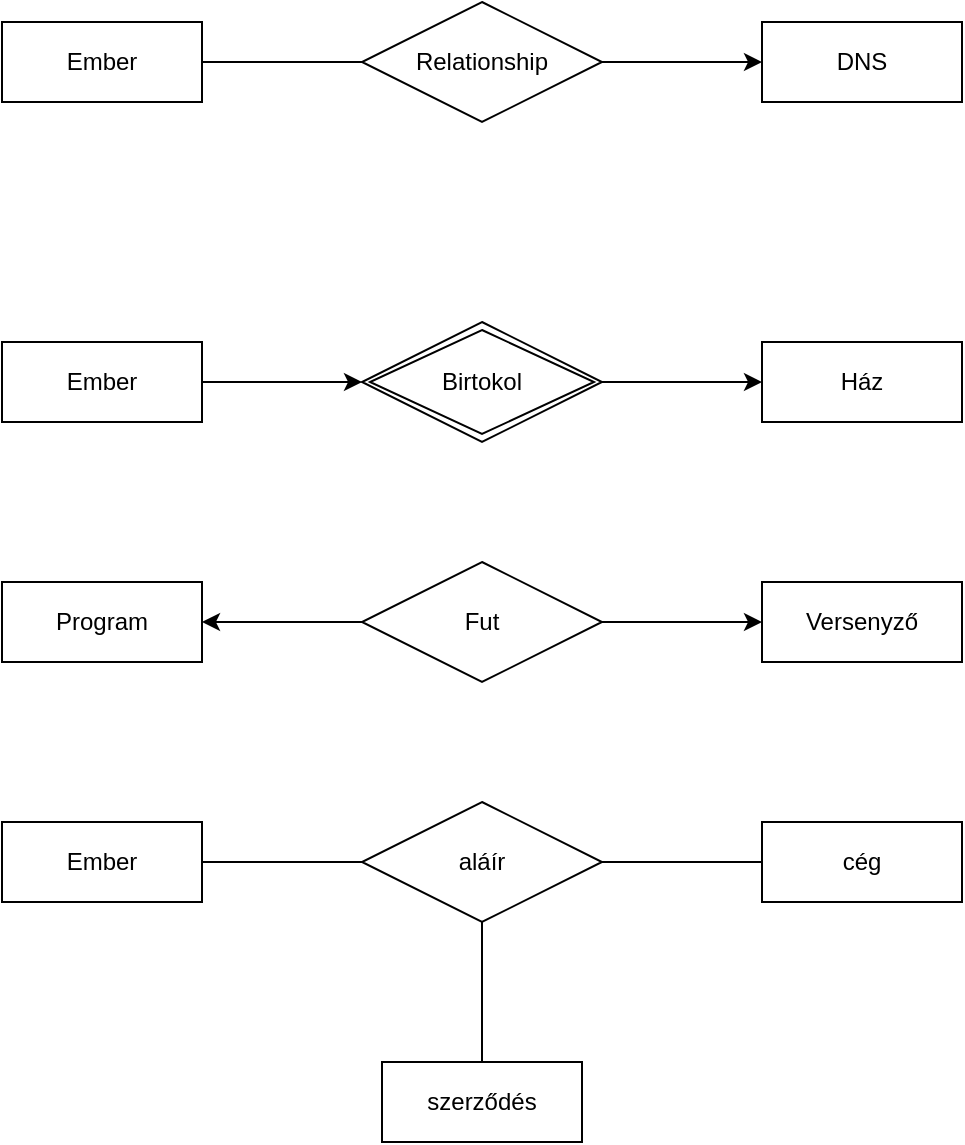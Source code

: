 <mxfile version="20.4.0" type="device"><diagram id="qHY_EB4M97-huIhDUV_5" name="1 oldal"><mxGraphModel dx="1037" dy="571" grid="1" gridSize="10" guides="1" tooltips="1" connect="1" arrows="1" fold="1" page="1" pageScale="1" pageWidth="827" pageHeight="1169" math="0" shadow="0"><root><mxCell id="0"/><mxCell id="1" parent="0"/><mxCell id="3nJ_TLSzRx-qD2FB0Zeb-1" value="Relationship" style="shape=rhombus;perimeter=rhombusPerimeter;whiteSpace=wrap;html=1;align=center;" vertex="1" parent="1"><mxGeometry x="320" y="90" width="120" height="60" as="geometry"/></mxCell><mxCell id="3nJ_TLSzRx-qD2FB0Zeb-3" value="Ember" style="whiteSpace=wrap;html=1;align=center;" vertex="1" parent="1"><mxGeometry x="140" y="100" width="100" height="40" as="geometry"/></mxCell><mxCell id="3nJ_TLSzRx-qD2FB0Zeb-4" value="DNS" style="whiteSpace=wrap;html=1;align=center;" vertex="1" parent="1"><mxGeometry x="520" y="100" width="100" height="40" as="geometry"/></mxCell><mxCell id="3nJ_TLSzRx-qD2FB0Zeb-7" value="Ember" style="whiteSpace=wrap;html=1;align=center;" vertex="1" parent="1"><mxGeometry x="140" y="260" width="100" height="40" as="geometry"/></mxCell><mxCell id="3nJ_TLSzRx-qD2FB0Zeb-8" value="Ház" style="whiteSpace=wrap;html=1;align=center;" vertex="1" parent="1"><mxGeometry x="520" y="260" width="100" height="40" as="geometry"/></mxCell><mxCell id="3nJ_TLSzRx-qD2FB0Zeb-9" value="" style="endArrow=none;html=1;rounded=0;entryX=0;entryY=0.5;entryDx=0;entryDy=0;exitX=1;exitY=0.5;exitDx=0;exitDy=0;" edge="1" parent="1" source="3nJ_TLSzRx-qD2FB0Zeb-3" target="3nJ_TLSzRx-qD2FB0Zeb-1"><mxGeometry width="50" height="50" relative="1" as="geometry"><mxPoint x="390" y="320" as="sourcePoint"/><mxPoint x="440" y="270" as="targetPoint"/></mxGeometry></mxCell><mxCell id="3nJ_TLSzRx-qD2FB0Zeb-10" value="" style="endArrow=classic;html=1;rounded=0;entryX=0;entryY=0.5;entryDx=0;entryDy=0;exitX=1;exitY=0.5;exitDx=0;exitDy=0;" edge="1" parent="1" source="3nJ_TLSzRx-qD2FB0Zeb-1" target="3nJ_TLSzRx-qD2FB0Zeb-4"><mxGeometry width="50" height="50" relative="1" as="geometry"><mxPoint x="390" y="320" as="sourcePoint"/><mxPoint x="440" y="270" as="targetPoint"/></mxGeometry></mxCell><mxCell id="3nJ_TLSzRx-qD2FB0Zeb-11" value="Birtokol" style="shape=rhombus;double=1;perimeter=rhombusPerimeter;whiteSpace=wrap;html=1;align=center;" vertex="1" parent="1"><mxGeometry x="320" y="250" width="120" height="60" as="geometry"/></mxCell><mxCell id="3nJ_TLSzRx-qD2FB0Zeb-13" value="" style="endArrow=classic;html=1;rounded=0;exitX=1;exitY=0.5;exitDx=0;exitDy=0;entryX=0;entryY=0.5;entryDx=0;entryDy=0;" edge="1" parent="1" source="3nJ_TLSzRx-qD2FB0Zeb-7" target="3nJ_TLSzRx-qD2FB0Zeb-11"><mxGeometry width="50" height="50" relative="1" as="geometry"><mxPoint x="390" y="320" as="sourcePoint"/><mxPoint x="440" y="270" as="targetPoint"/></mxGeometry></mxCell><mxCell id="3nJ_TLSzRx-qD2FB0Zeb-14" value="" style="endArrow=classic;html=1;rounded=0;entryX=0;entryY=0.5;entryDx=0;entryDy=0;exitX=1;exitY=0.5;exitDx=0;exitDy=0;" edge="1" parent="1" source="3nJ_TLSzRx-qD2FB0Zeb-11" target="3nJ_TLSzRx-qD2FB0Zeb-8"><mxGeometry width="50" height="50" relative="1" as="geometry"><mxPoint x="390" y="320" as="sourcePoint"/><mxPoint x="440" y="270" as="targetPoint"/></mxGeometry></mxCell><mxCell id="3nJ_TLSzRx-qD2FB0Zeb-15" value="Fut" style="shape=rhombus;perimeter=rhombusPerimeter;whiteSpace=wrap;html=1;align=center;" vertex="1" parent="1"><mxGeometry x="320" y="370" width="120" height="60" as="geometry"/></mxCell><mxCell id="3nJ_TLSzRx-qD2FB0Zeb-16" value="Program" style="whiteSpace=wrap;html=1;align=center;" vertex="1" parent="1"><mxGeometry x="140" y="380" width="100" height="40" as="geometry"/></mxCell><mxCell id="3nJ_TLSzRx-qD2FB0Zeb-17" value="Versenyző" style="whiteSpace=wrap;html=1;align=center;" vertex="1" parent="1"><mxGeometry x="520" y="380" width="100" height="40" as="geometry"/></mxCell><mxCell id="3nJ_TLSzRx-qD2FB0Zeb-18" value="" style="endArrow=classic;html=1;rounded=0;exitX=0;exitY=0.5;exitDx=0;exitDy=0;entryX=1;entryY=0.5;entryDx=0;entryDy=0;" edge="1" parent="1" source="3nJ_TLSzRx-qD2FB0Zeb-15" target="3nJ_TLSzRx-qD2FB0Zeb-16"><mxGeometry width="50" height="50" relative="1" as="geometry"><mxPoint x="390" y="320" as="sourcePoint"/><mxPoint x="440" y="270" as="targetPoint"/></mxGeometry></mxCell><mxCell id="3nJ_TLSzRx-qD2FB0Zeb-19" value="" style="endArrow=classic;html=1;rounded=0;exitX=1;exitY=0.5;exitDx=0;exitDy=0;entryX=0;entryY=0.5;entryDx=0;entryDy=0;" edge="1" parent="1" source="3nJ_TLSzRx-qD2FB0Zeb-15" target="3nJ_TLSzRx-qD2FB0Zeb-17"><mxGeometry width="50" height="50" relative="1" as="geometry"><mxPoint x="390" y="320" as="sourcePoint"/><mxPoint x="440" y="270" as="targetPoint"/></mxGeometry></mxCell><mxCell id="3nJ_TLSzRx-qD2FB0Zeb-20" value="aláír" style="shape=rhombus;perimeter=rhombusPerimeter;whiteSpace=wrap;html=1;align=center;" vertex="1" parent="1"><mxGeometry x="320" y="490" width="120" height="60" as="geometry"/></mxCell><mxCell id="3nJ_TLSzRx-qD2FB0Zeb-21" value="Ember" style="whiteSpace=wrap;html=1;align=center;" vertex="1" parent="1"><mxGeometry x="140" y="500" width="100" height="40" as="geometry"/></mxCell><mxCell id="3nJ_TLSzRx-qD2FB0Zeb-22" value="cég" style="whiteSpace=wrap;html=1;align=center;" vertex="1" parent="1"><mxGeometry x="520" y="500" width="100" height="40" as="geometry"/></mxCell><mxCell id="3nJ_TLSzRx-qD2FB0Zeb-23" value="szerződés" style="whiteSpace=wrap;html=1;align=center;" vertex="1" parent="1"><mxGeometry x="330" y="620" width="100" height="40" as="geometry"/></mxCell><mxCell id="3nJ_TLSzRx-qD2FB0Zeb-24" value="" style="endArrow=none;html=1;rounded=0;exitX=0.5;exitY=0;exitDx=0;exitDy=0;entryX=0.5;entryY=1;entryDx=0;entryDy=0;" edge="1" parent="1" source="3nJ_TLSzRx-qD2FB0Zeb-23" target="3nJ_TLSzRx-qD2FB0Zeb-20"><mxGeometry width="50" height="50" relative="1" as="geometry"><mxPoint x="390" y="500" as="sourcePoint"/><mxPoint x="440" y="450" as="targetPoint"/></mxGeometry></mxCell><mxCell id="3nJ_TLSzRx-qD2FB0Zeb-25" value="" style="endArrow=none;html=1;rounded=0;exitX=1;exitY=0.5;exitDx=0;exitDy=0;entryX=0;entryY=0.5;entryDx=0;entryDy=0;" edge="1" parent="1" source="3nJ_TLSzRx-qD2FB0Zeb-20" target="3nJ_TLSzRx-qD2FB0Zeb-22"><mxGeometry width="50" height="50" relative="1" as="geometry"><mxPoint x="390" y="500" as="sourcePoint"/><mxPoint x="440" y="450" as="targetPoint"/></mxGeometry></mxCell><mxCell id="3nJ_TLSzRx-qD2FB0Zeb-26" value="" style="endArrow=none;html=1;rounded=0;exitX=1;exitY=0.5;exitDx=0;exitDy=0;entryX=0;entryY=0.5;entryDx=0;entryDy=0;" edge="1" parent="1" source="3nJ_TLSzRx-qD2FB0Zeb-21" target="3nJ_TLSzRx-qD2FB0Zeb-20"><mxGeometry width="50" height="50" relative="1" as="geometry"><mxPoint x="390" y="500" as="sourcePoint"/><mxPoint x="440" y="450" as="targetPoint"/></mxGeometry></mxCell></root></mxGraphModel></diagram></mxfile>